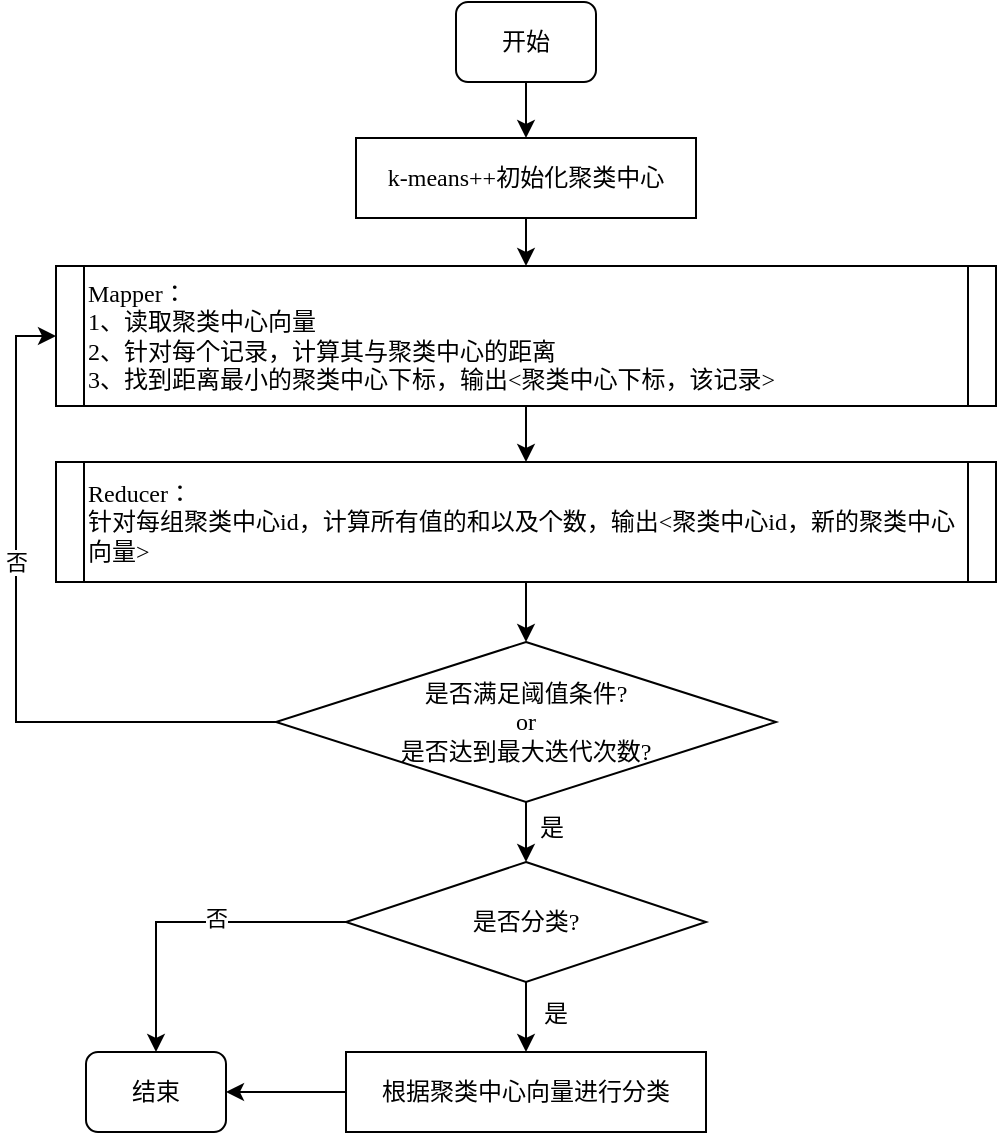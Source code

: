 <mxfile version="14.6.13" type="github">
  <diagram id="C5RBs43oDa-KdzZeNtuy" name="Page-1">
    <mxGraphModel dx="1052" dy="592" grid="1" gridSize="10" guides="1" tooltips="1" connect="1" arrows="1" fold="1" page="1" pageScale="1" pageWidth="827" pageHeight="1169" background="none" math="0" shadow="0">
      <root>
        <mxCell id="WIyWlLk6GJQsqaUBKTNV-0" />
        <mxCell id="WIyWlLk6GJQsqaUBKTNV-1" parent="WIyWlLk6GJQsqaUBKTNV-0" />
        <mxCell id="vZys97lywLCh6BthRGPR-5" style="edgeStyle=orthogonalEdgeStyle;rounded=0;orthogonalLoop=1;jettySize=auto;html=1;exitX=0.5;exitY=1;exitDx=0;exitDy=0;entryX=0.5;entryY=0;entryDx=0;entryDy=0;fontFamily=Times New Roman;" edge="1" parent="WIyWlLk6GJQsqaUBKTNV-1" source="WIyWlLk6GJQsqaUBKTNV-3" target="vZys97lywLCh6BthRGPR-0">
          <mxGeometry relative="1" as="geometry" />
        </mxCell>
        <mxCell id="WIyWlLk6GJQsqaUBKTNV-3" value="开始" style="rounded=1;whiteSpace=wrap;html=1;fontSize=12;glass=0;strokeWidth=1;shadow=0;fontFamily=Times New Roman;" parent="WIyWlLk6GJQsqaUBKTNV-1" vertex="1">
          <mxGeometry x="375" y="20" width="70" height="40" as="geometry" />
        </mxCell>
        <mxCell id="vZys97lywLCh6BthRGPR-4" style="edgeStyle=orthogonalEdgeStyle;rounded=0;orthogonalLoop=1;jettySize=auto;html=1;exitX=0.5;exitY=1;exitDx=0;exitDy=0;fontFamily=Times New Roman;" edge="1" parent="WIyWlLk6GJQsqaUBKTNV-1" source="vZys97lywLCh6BthRGPR-0" target="vZys97lywLCh6BthRGPR-3">
          <mxGeometry relative="1" as="geometry" />
        </mxCell>
        <mxCell id="vZys97lywLCh6BthRGPR-0" value="k-means++初始化聚类中心" style="rounded=0;whiteSpace=wrap;html=1;fontFamily=Times New Roman;" vertex="1" parent="WIyWlLk6GJQsqaUBKTNV-1">
          <mxGeometry x="325" y="88" width="170" height="40" as="geometry" />
        </mxCell>
        <mxCell id="vZys97lywLCh6BthRGPR-7" style="edgeStyle=orthogonalEdgeStyle;rounded=0;orthogonalLoop=1;jettySize=auto;html=1;exitX=0.5;exitY=1;exitDx=0;exitDy=0;entryX=0.5;entryY=0;entryDx=0;entryDy=0;fontFamily=Times New Roman;" edge="1" parent="WIyWlLk6GJQsqaUBKTNV-1" source="vZys97lywLCh6BthRGPR-3" target="vZys97lywLCh6BthRGPR-6">
          <mxGeometry relative="1" as="geometry" />
        </mxCell>
        <mxCell id="vZys97lywLCh6BthRGPR-3" value="Mapper：&lt;br&gt;1、读取聚类中心向量&lt;br&gt;2、针对每个记录，计算其与聚类中心的距离&lt;br&gt;3、找到距离最小的聚类中心下标，输出&amp;lt;聚类中心下标，该记录&amp;gt;" style="shape=process;whiteSpace=wrap;html=1;backgroundOutline=1;fontFamily=Times New Roman;size=0.03;align=left;" vertex="1" parent="WIyWlLk6GJQsqaUBKTNV-1">
          <mxGeometry x="175" y="152" width="470" height="70" as="geometry" />
        </mxCell>
        <mxCell id="vZys97lywLCh6BthRGPR-11" value="" style="edgeStyle=orthogonalEdgeStyle;rounded=0;orthogonalLoop=1;jettySize=auto;html=1;fontFamily=Times New Roman;" edge="1" parent="WIyWlLk6GJQsqaUBKTNV-1" source="vZys97lywLCh6BthRGPR-6" target="vZys97lywLCh6BthRGPR-10">
          <mxGeometry relative="1" as="geometry" />
        </mxCell>
        <mxCell id="vZys97lywLCh6BthRGPR-6" value="Reducer：&lt;br&gt;针对每组聚类中心id，计算所有值的和以及个数，输出&amp;lt;聚类中心id，新的聚类中心向量&amp;gt;" style="shape=process;whiteSpace=wrap;html=1;backgroundOutline=1;fontFamily=Times New Roman;size=0.03;align=left;" vertex="1" parent="WIyWlLk6GJQsqaUBKTNV-1">
          <mxGeometry x="175" y="250" width="470" height="60" as="geometry" />
        </mxCell>
        <mxCell id="vZys97lywLCh6BthRGPR-12" style="edgeStyle=orthogonalEdgeStyle;rounded=0;orthogonalLoop=1;jettySize=auto;html=1;exitX=0;exitY=0.5;exitDx=0;exitDy=0;entryX=0;entryY=0.5;entryDx=0;entryDy=0;fontFamily=Times New Roman;" edge="1" parent="WIyWlLk6GJQsqaUBKTNV-1" source="vZys97lywLCh6BthRGPR-10" target="vZys97lywLCh6BthRGPR-3">
          <mxGeometry relative="1" as="geometry" />
        </mxCell>
        <mxCell id="vZys97lywLCh6BthRGPR-13" value="否" style="edgeLabel;html=1;align=center;verticalAlign=middle;resizable=0;points=[];fontFamily=Times New Roman;" vertex="1" connectable="0" parent="vZys97lywLCh6BthRGPR-12">
          <mxGeometry x="0.225" relative="1" as="geometry">
            <mxPoint as="offset" />
          </mxGeometry>
        </mxCell>
        <mxCell id="vZys97lywLCh6BthRGPR-15" value="" style="edgeStyle=orthogonalEdgeStyle;rounded=0;orthogonalLoop=1;jettySize=auto;html=1;fontFamily=Times New Roman;" edge="1" parent="WIyWlLk6GJQsqaUBKTNV-1" source="vZys97lywLCh6BthRGPR-10" target="vZys97lywLCh6BthRGPR-14">
          <mxGeometry relative="1" as="geometry" />
        </mxCell>
        <mxCell id="vZys97lywLCh6BthRGPR-10" value="是否满足阈值条件?&lt;br&gt;or&lt;br&gt;&lt;div&gt;&lt;span&gt;是否达到最大迭代次数?&lt;/span&gt;&lt;/div&gt;" style="rhombus;whiteSpace=wrap;html=1;fontFamily=Times New Roman;align=center;" vertex="1" parent="WIyWlLk6GJQsqaUBKTNV-1">
          <mxGeometry x="285" y="340" width="250" height="80" as="geometry" />
        </mxCell>
        <mxCell id="vZys97lywLCh6BthRGPR-19" value="" style="edgeStyle=orthogonalEdgeStyle;rounded=0;orthogonalLoop=1;jettySize=auto;html=1;fontFamily=Times New Roman;" edge="1" parent="WIyWlLk6GJQsqaUBKTNV-1" source="vZys97lywLCh6BthRGPR-14" target="vZys97lywLCh6BthRGPR-18">
          <mxGeometry relative="1" as="geometry" />
        </mxCell>
        <mxCell id="vZys97lywLCh6BthRGPR-24" style="edgeStyle=orthogonalEdgeStyle;rounded=0;orthogonalLoop=1;jettySize=auto;html=1;exitX=0;exitY=0.5;exitDx=0;exitDy=0;entryX=0.5;entryY=0;entryDx=0;entryDy=0;fontFamily=Times New Roman;" edge="1" parent="WIyWlLk6GJQsqaUBKTNV-1" source="vZys97lywLCh6BthRGPR-14" target="vZys97lywLCh6BthRGPR-22">
          <mxGeometry relative="1" as="geometry" />
        </mxCell>
        <mxCell id="vZys97lywLCh6BthRGPR-25" value="否" style="edgeLabel;html=1;align=center;verticalAlign=middle;resizable=0;points=[];fontFamily=Times New Roman;" vertex="1" connectable="0" parent="vZys97lywLCh6BthRGPR-24">
          <mxGeometry x="-0.184" y="-2" relative="1" as="geometry">
            <mxPoint as="offset" />
          </mxGeometry>
        </mxCell>
        <mxCell id="vZys97lywLCh6BthRGPR-14" value="是否分类?" style="rhombus;whiteSpace=wrap;html=1;fontFamily=Times New Roman;" vertex="1" parent="WIyWlLk6GJQsqaUBKTNV-1">
          <mxGeometry x="320" y="450" width="180" height="60" as="geometry" />
        </mxCell>
        <mxCell id="vZys97lywLCh6BthRGPR-16" value="是" style="text;html=1;strokeColor=none;fillColor=none;align=center;verticalAlign=middle;whiteSpace=wrap;rounded=0;fontFamily=Times New Roman;" vertex="1" parent="WIyWlLk6GJQsqaUBKTNV-1">
          <mxGeometry x="403" y="423" width="40" height="20" as="geometry" />
        </mxCell>
        <mxCell id="vZys97lywLCh6BthRGPR-23" style="edgeStyle=orthogonalEdgeStyle;rounded=0;orthogonalLoop=1;jettySize=auto;html=1;exitX=0;exitY=0.5;exitDx=0;exitDy=0;entryX=1;entryY=0.5;entryDx=0;entryDy=0;fontFamily=Times New Roman;" edge="1" parent="WIyWlLk6GJQsqaUBKTNV-1" source="vZys97lywLCh6BthRGPR-18" target="vZys97lywLCh6BthRGPR-22">
          <mxGeometry relative="1" as="geometry" />
        </mxCell>
        <mxCell id="vZys97lywLCh6BthRGPR-18" value="根据聚类中心向量进行分类" style="whiteSpace=wrap;html=1;fontFamily=Times New Roman;" vertex="1" parent="WIyWlLk6GJQsqaUBKTNV-1">
          <mxGeometry x="320" y="545" width="180" height="40" as="geometry" />
        </mxCell>
        <mxCell id="vZys97lywLCh6BthRGPR-20" value="是" style="text;html=1;strokeColor=none;fillColor=none;align=center;verticalAlign=middle;whiteSpace=wrap;rounded=0;fontFamily=Times New Roman;" vertex="1" parent="WIyWlLk6GJQsqaUBKTNV-1">
          <mxGeometry x="405" y="516" width="40" height="20" as="geometry" />
        </mxCell>
        <mxCell id="vZys97lywLCh6BthRGPR-22" value="结束" style="rounded=1;whiteSpace=wrap;html=1;fontSize=12;glass=0;strokeWidth=1;shadow=0;fontFamily=Times New Roman;" vertex="1" parent="WIyWlLk6GJQsqaUBKTNV-1">
          <mxGeometry x="190" y="545" width="70" height="40" as="geometry" />
        </mxCell>
      </root>
    </mxGraphModel>
  </diagram>
</mxfile>
